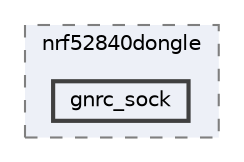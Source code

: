 digraph "/home/mj/Desktop/IoT-Chat-Digitalization/Dongle/gnrc_border_router/bin/nrf52840dongle/gnrc_sock"
{
 // LATEX_PDF_SIZE
  bgcolor="transparent";
  edge [fontname=Helvetica,fontsize=10,labelfontname=Helvetica,labelfontsize=10];
  node [fontname=Helvetica,fontsize=10,shape=box,height=0.2,width=0.4];
  compound=true
  subgraph clusterdir_9941f7556d96a0e17fefe82cd217bc3a {
    graph [ bgcolor="#edf0f7", pencolor="grey50", label="nrf52840dongle", fontname=Helvetica,fontsize=10 style="filled,dashed", URL="dir_9941f7556d96a0e17fefe82cd217bc3a.html",tooltip=""]
  dir_1dc009a9d5148af1e0f2a81dcb091063 [label="gnrc_sock", fillcolor="#edf0f7", color="grey25", style="filled,bold", URL="dir_1dc009a9d5148af1e0f2a81dcb091063.html",tooltip=""];
  }
}
